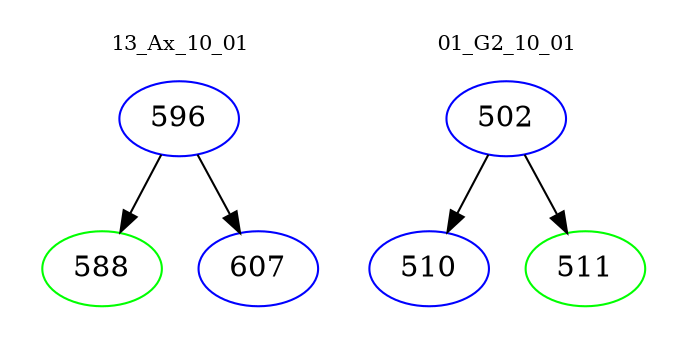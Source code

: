 digraph{
subgraph cluster_0 {
color = white
label = "13_Ax_10_01";
fontsize=10;
T0_596 [label="596", color="blue"]
T0_596 -> T0_588 [color="black"]
T0_588 [label="588", color="green"]
T0_596 -> T0_607 [color="black"]
T0_607 [label="607", color="blue"]
}
subgraph cluster_1 {
color = white
label = "01_G2_10_01";
fontsize=10;
T1_502 [label="502", color="blue"]
T1_502 -> T1_510 [color="black"]
T1_510 [label="510", color="blue"]
T1_502 -> T1_511 [color="black"]
T1_511 [label="511", color="green"]
}
}

